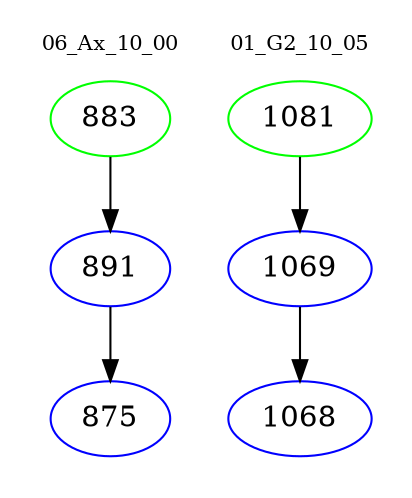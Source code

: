 digraph{
subgraph cluster_0 {
color = white
label = "06_Ax_10_00";
fontsize=10;
T0_883 [label="883", color="green"]
T0_883 -> T0_891 [color="black"]
T0_891 [label="891", color="blue"]
T0_891 -> T0_875 [color="black"]
T0_875 [label="875", color="blue"]
}
subgraph cluster_1 {
color = white
label = "01_G2_10_05";
fontsize=10;
T1_1081 [label="1081", color="green"]
T1_1081 -> T1_1069 [color="black"]
T1_1069 [label="1069", color="blue"]
T1_1069 -> T1_1068 [color="black"]
T1_1068 [label="1068", color="blue"]
}
}
